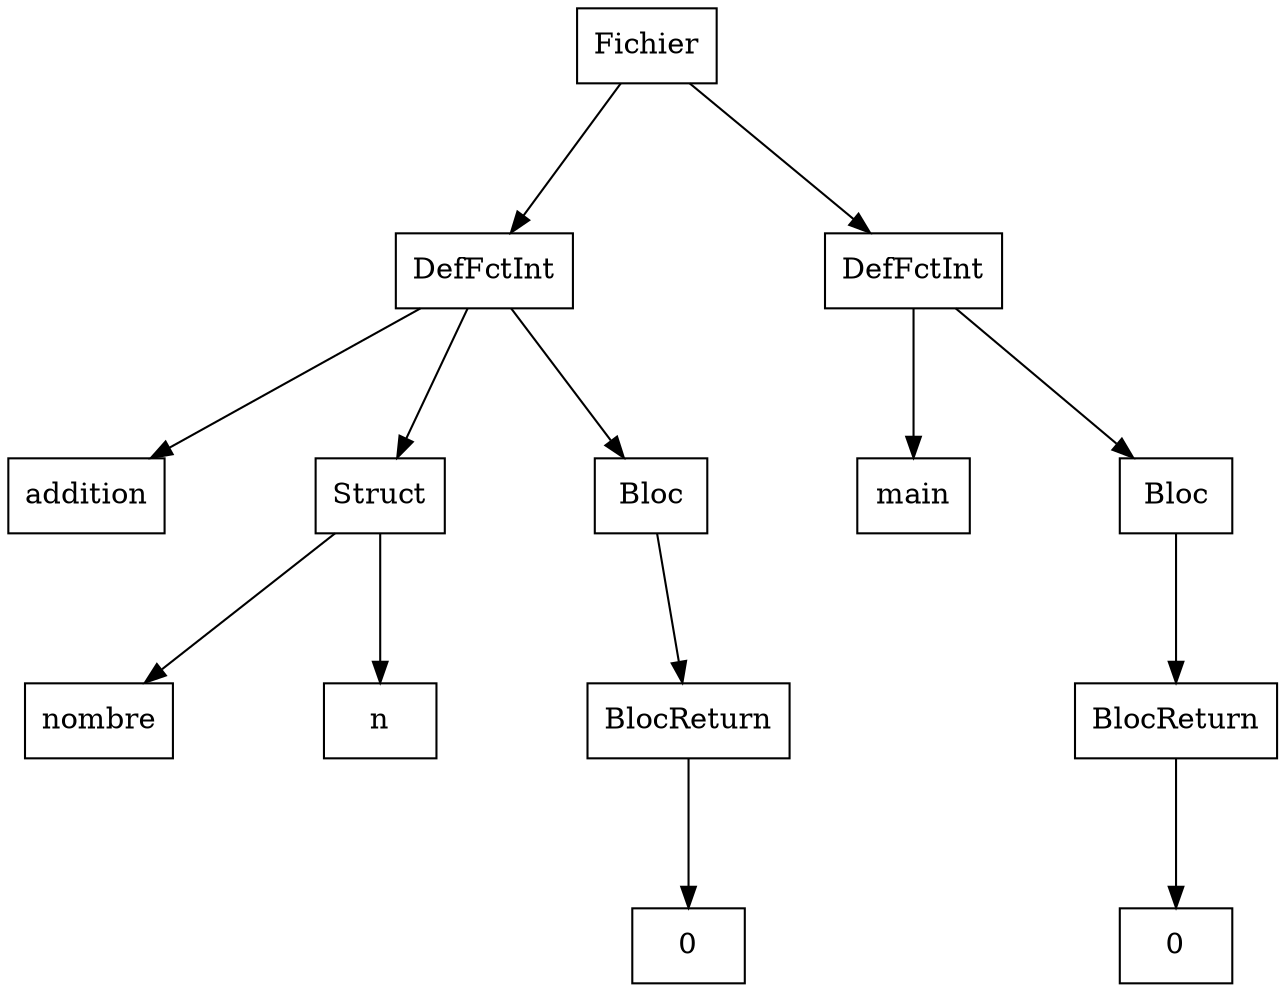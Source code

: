 digraph "ast"{

	nodesep=1;
	ranksep=1;

	N0 [label="Fichier", shape="box"];
	N1 [label="DefFctInt", shape="box"];
	N2 [label="addition", shape="box"];
	N3 [label="Struct", shape="box"];
	N4 [label="nombre", shape="box"];
	N5 [label="n", shape="box"];
	N6 [label="Bloc", shape="box"];
	N7 [label="BlocReturn", shape="box"];
	N8 [label="0", shape="box"];
	N9 [label="DefFctInt", shape="box"];
	N10 [label="main", shape="box"];
	N11 [label="Bloc", shape="box"];
	N12 [label="BlocReturn", shape="box"];
	N13 [label="0", shape="box"];

	N1 -> N2; 
	N3 -> N4; 
	N3 -> N5; 
	N1 -> N3; 
	N7 -> N8; 
	N6 -> N7; 
	N1 -> N6; 
	N0 -> N1; 
	N9 -> N10; 
	N12 -> N13; 
	N11 -> N12; 
	N9 -> N11; 
	N0 -> N9; 
}
